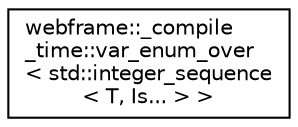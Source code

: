 digraph "Graphical Class Hierarchy"
{
 // LATEX_PDF_SIZE
  edge [fontname="Helvetica",fontsize="10",labelfontname="Helvetica",labelfontsize="10"];
  node [fontname="Helvetica",fontsize="10",shape=record];
  rankdir="LR";
  Node0 [label="webframe::_compile\l_time::var_enum_over\l\< std::integer_sequence\l\< T, Is... \> \>",height=0.2,width=0.4,color="black", fillcolor="white", style="filled",URL="$d1/d66/structwebframe_1_1__compile__time_1_1var__enum__over_3_01std_1_1integer__sequence_3_01_t_00_01_is_8_8_8_01_4_01_4.html",tooltip=" "];
}
